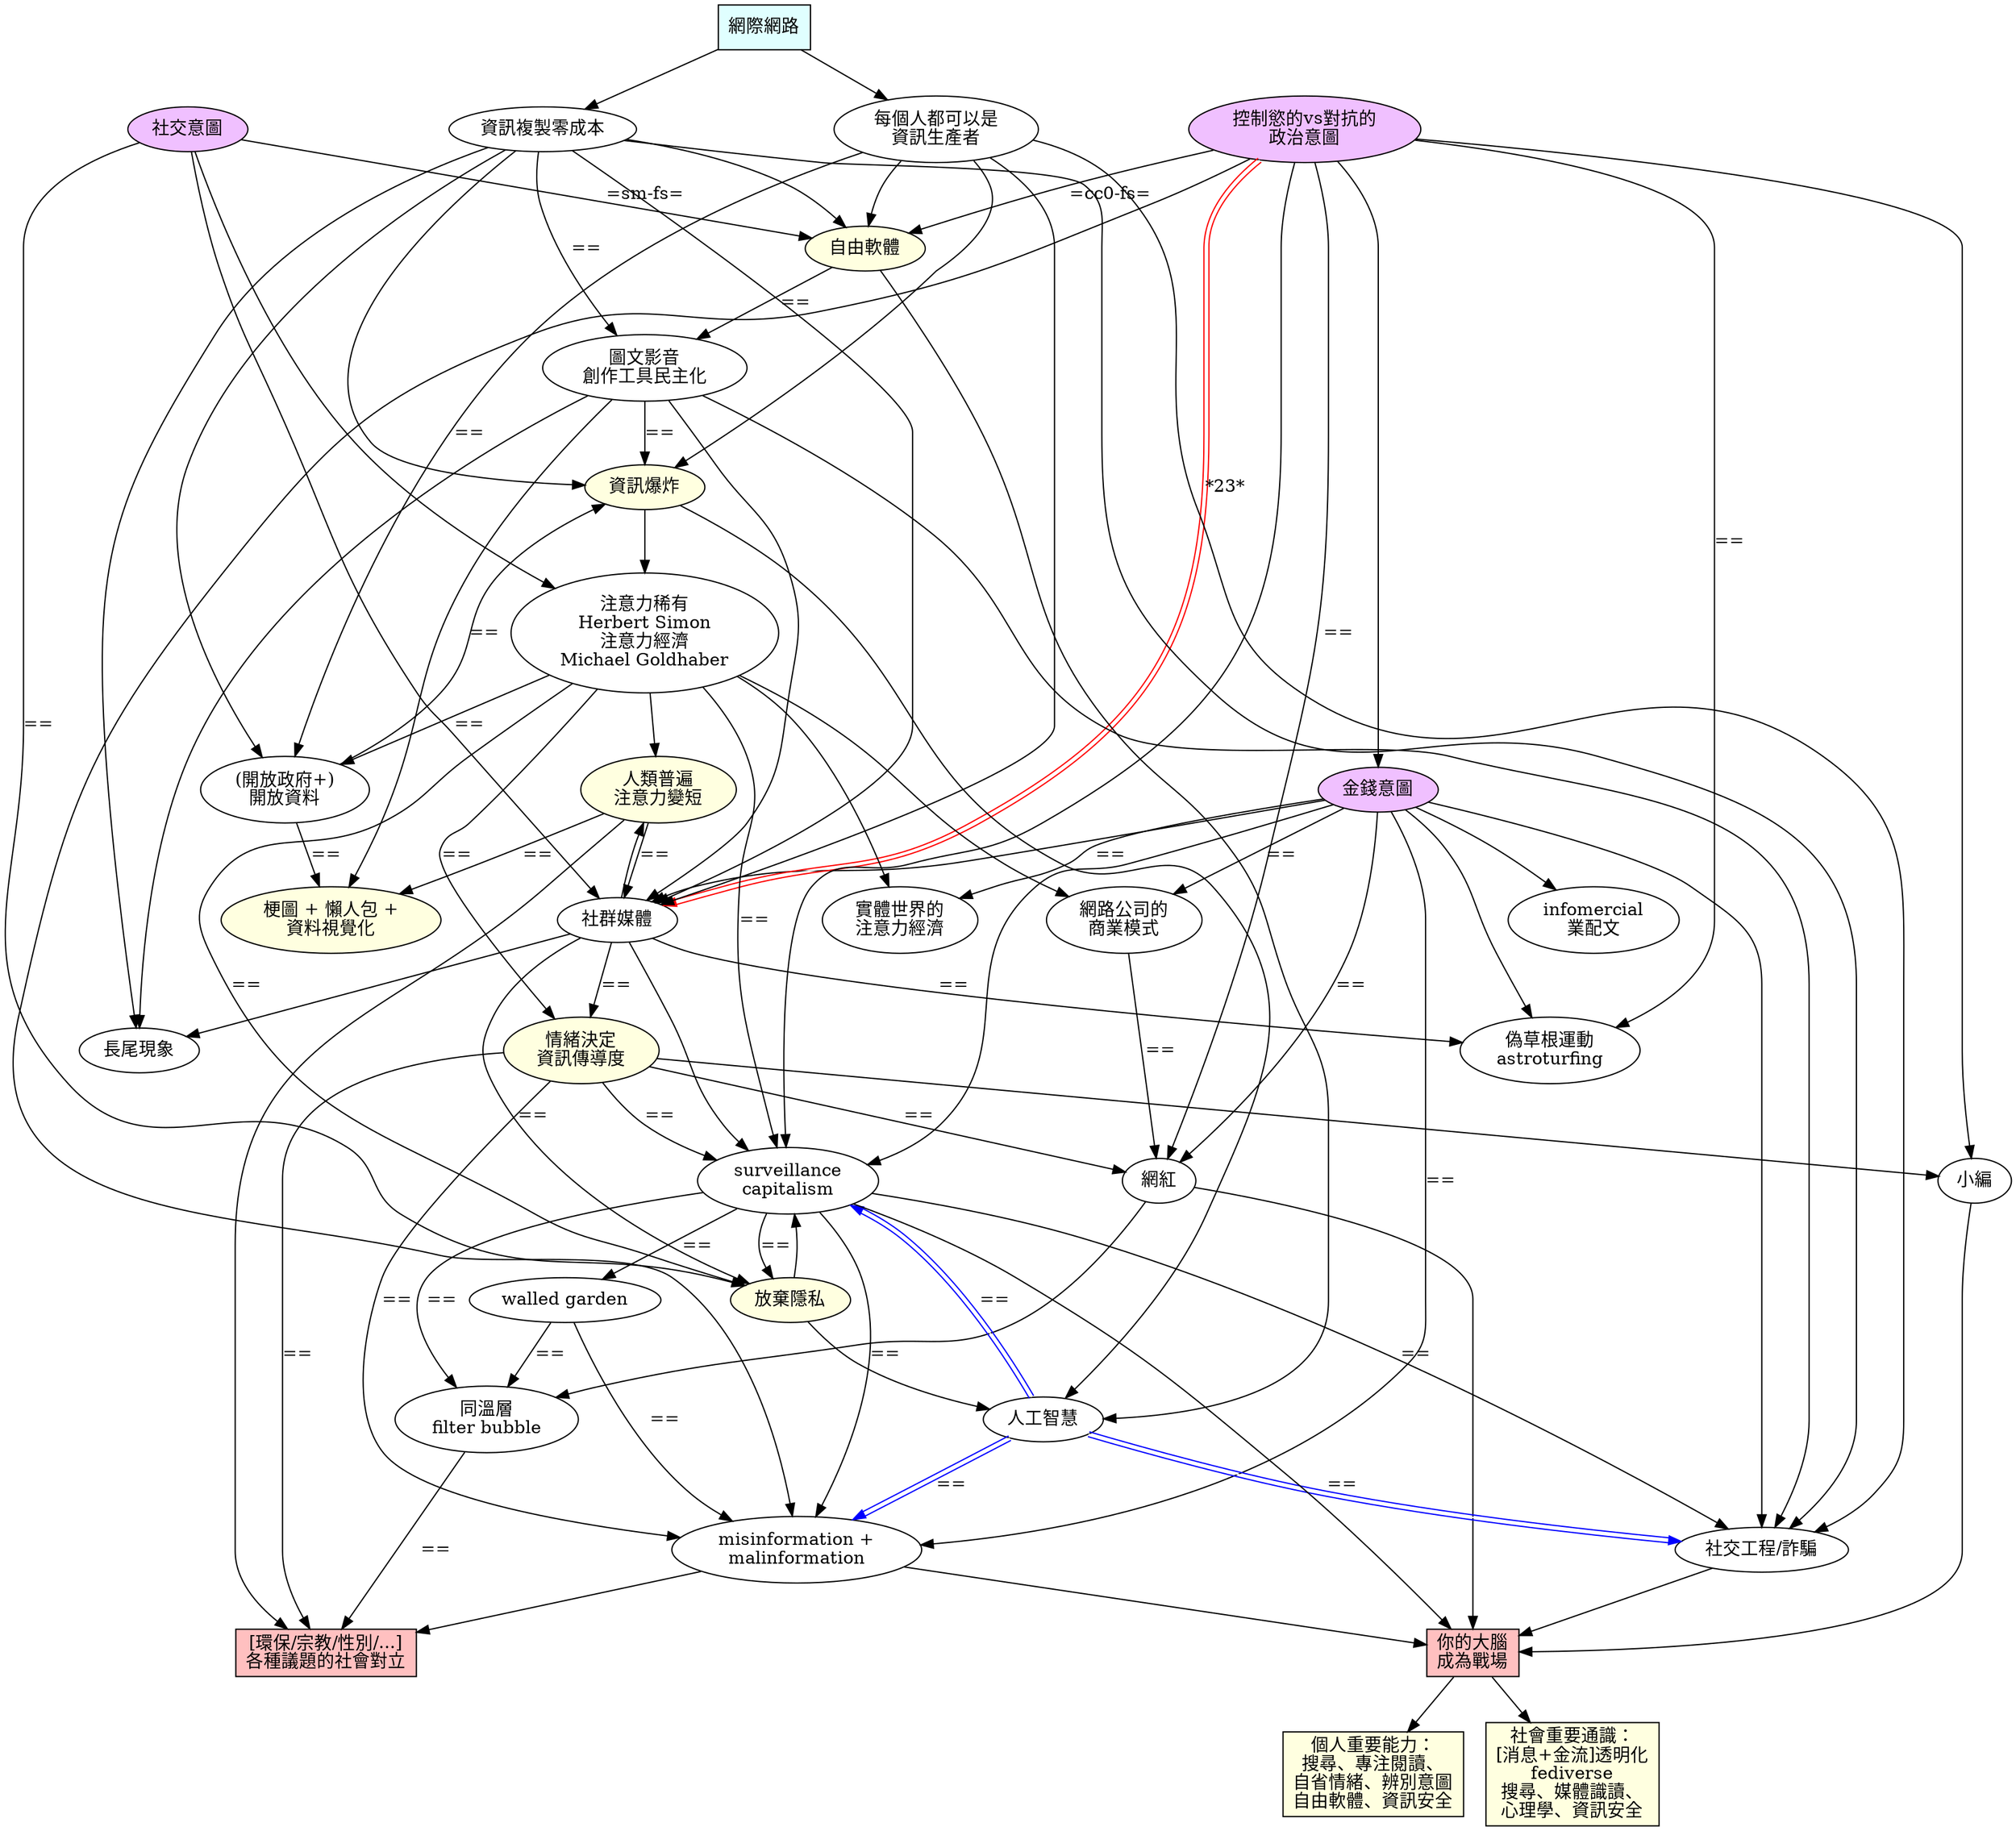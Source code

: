 digraph "頭腦爭霸戰" {

    rankdir = TB;
    overlap = scale;

    social_motivation [ label="社交意圖"; style=filled; fillcolor="#f0c0ff" ];
    monetary_motivation [ label="金錢意圖"; style=filled; fillcolor="#f0c0ff" ];
    political_motivation [ label="控制慾的vs對抗的\n政治意圖"; style=filled; fillcolor="#f0c0ff" ];
    internet [ shape=rectangle; label="網際網路" style=filled; fillcolor="#e0ffff" ];
    copy_cost_0 [ label="資訊複製零成本" ];
    open_data [ label="(開放政府+)\n開放資料" ];
    everone_producer [ label="每個人都可以是\n資訊生產者" ];
    free_software [ label="自由軟體"; style=filled; fillcolor="#ffffe0" ];
    dem_prod_tool [ label="圖文影音\n創作工具民主化" ];
    info_explosion [ label="資訊爆炸"; style=filled; fillcolor="#ffffe0" ];
    attention_scarcity [ label="注意力稀有\nHerbert Simon\n注意力經濟\nMichael Goldhaber" ];
    physical_ae [ label="實體世界的\n注意力經濟" ];
    social_media [ label="社群媒體" ];
    astroturfing [ label="偽草根運動\nastroturfing" ];
    emotion [ label="情緒決定\n資訊傳導度"; style=filled; fillcolor="#ffffe0" ];
    attention_span [ label="人類普遍\n注意力變短"; style=filled; fillcolor="#ffffe0" ];
    visualization [ label="梗圖 + 懶人包 +\n資料視覺化"; style=filled; fillcolor="#ffffe0" ];
    long_tail [ label="長尾現象" ];
    infomercial [ label="infomercial\n業配文" ];
    kol [ label="網紅" ];
    google_bm [ label="網路公司的\n商業模式" ];
    artificial_intelligence [ label="人工智慧" ];
    misinformation [ label="misinformation +\nmalinformation" ];
    giving_up_privacy [ label="放棄隱私"; style=filled; fillcolor="#ffffe0" ];
    filter_bubble [ label="同溫層\nfilter bubble" ];
    surveillance_capitalism [ label="surveillance\ncapitalism" ];
    walled_garden [ label="walled garden" ];
    social_engineering [ label="社交工程/詐騙" ];
    editor [ label="小編" ];
    your_brain [ shape=rectangle; label="你的大腦\n成為戰場"; style=filled; fillcolor="#ffc0c0" ];
    conflict [ shape=rectangle; label="[環保/宗教/性別/...]\n各種議題的社會對立"; style=filled; fillcolor="#ffc0c0"; ];
    important_personal [ shape=rectangle; label="個人重要能力：\n搜尋、專注閱讀、\n自省情緒、辨別意圖\n自由軟體、資訊安全"; style=filled; fillcolor="#ffffe0" ];
    important_societal [ shape=rectangle; label="社會重要通識：\n[消息+金流]透明化\nfediverse\n搜尋、媒體識讀、\n心理學、資訊安全"; style=filled; fillcolor="#ffffe0" ];

    # # # # # # # # # # # # # # # # # # # # 

    # 一、 驅動力

    political_motivation -> monetary_motivation;

    # 二、 從網際網路到...

    internet -> { copy_cost_0 everone_producer } -> free_software
    political_motivation -> free_software [ label="=cc0-fs="; labeltooltip="革奴計畫" ];
    social_motivation -> free_software [ label="=sm-fs="; labeltooltip="reputation economy\nexposure culture"];


    free_software -> dem_prod_tool [ label="=="; labeltooltip="inkscape\ngimp\naudacity\n價格競爭" ];
    copy_cost_0 -> dem_prod_tool [ label="=="; labeltooltip="盜版" ];
    { everone_producer copy_cost_0 } -> { info_explosion social_engineering };
    dem_prod_tool -> info_explosion [ label="=="; labeltooltip="衍生創作" ];
    dem_prod_tool -> social_engineering;
    { social_motivation info_explosion } -> attention_scarcity;
    { social_motivation dem_prod_tool everone_producer copy_cost_0 } -> social_media;
    political_motivation -> social_media [ color="#ff0000:white:#ff0000"; label="*23*"; labeltooltip="言論管制的集權國家\n网络安全法第二十八条" ];
    { dem_prod_tool copy_cost_0 social_media } -> long_tail;
    monetary_motivation -> physical_ae [ label="=="; labeltooltip="四川航空 免費巴士\ndigital license plate ads" ];
    attention_scarcity -> physical_ae;
    attention_scarcity -> giving_up_privacy [ label="=="; labeltooltip="selfie" ];
    attention_scarcity -> emotion [ label="=="; labeltooltip="下標題技巧" ];
    attention_scarcity -> open_data [ label="=="; labeltooltip="創用CC" ];
    attention_scarcity -> attention_span;
    social_media -> attention_span;
    attention_span -> social_media [ label="=="; labeltooltip="blog=>twitter\nyoutube=>抖音" ];
    social_media -> giving_up_privacy [ label="=="; labeltooltip="venmo\nthisisyourdigitallife\n300個讚\n元宇宙頭盔\n网络安全法第二十八条\ntiktok 追蹤鍵盤" ];
    social_media -> emotion [ label="=="; labeltooltip="回想個人經驗" ];
    everone_producer -> open_data [ label="=="; labeltooltip="維基百科\n開放街圖" ];
    copy_cost_0 -> open_data -> info_explosion;
    open_data -> visualization [ label="=="; labeltooltip="Hans Rosling\nOWID" ];
    dem_prod_tool -> visualization [ label="=="; labeltooltip="metabase\ngrafana\nplotly\ngnuplot\nscatplot" ];
    attention_span -> visualization [ label="=="; labeltooltip="infographics" ];
    social_motivation -> giving_up_privacy [ label="=="; labeltooltip="FOMO\nzenly"; ];
    { free_software info_explosion giving_up_privacy } -> artificial_intelligence;
    { monetary_motivation social_media giving_up_privacy } -> surveillance_capitalism;
    attention_scarcity -> surveillance_capitalism [ label="=="; labeltooltip="targeted advertisement"; ];
    kol -> filter_bubble;
    surveillance_capitalism -> filter_bubble [ label="=="; labeltooltip="你也會喜歡\n劍橋分析" ];
    { attention_span misinformation } -> conflict;
    filter_bubble -> conflict [ label="=="; labeltooltip="fan wars" ];
    surveillance_capitalism -> giving_up_privacy [ label="=="; labeltooltip="誘勸改用app\napp內建瀏覽器\n臉書打亂網址" ];
    surveillance_capitalism -> walled_garden [ label="=="; labeltooltip="臉書登入才能讀\nlineline voom？\n抖音？\nbilibili？" ];
    surveillance_capitalism -> social_engineering [ label="=="; labeltooltip="黑市個資" ];
    surveillance_capitalism -> misinformation [ label="=="; labeltooltip="劍橋分析" ];
    walled_garden -> misinformation [ label="=="; labeltooltip="臉書禁備份\nline 群組\nline 內建瀏覽器不能搜尋\nline voom？" ];
    walled_garden -> filter_bubble [ label="=="; labeltooltip="line 群組\nline 內建瀏覽器不能搜尋" ];
    monetary_motivation -> { social_media social_engineering infomercial astroturfing };
    attention_scarcity -> google_bm;
    monetary_motivation ->  google_bm [ label="=="; labeltooltip="google\nyoutube\n臉書" ];
    google_bm -> kol [ label="=="; labeltooltip="抖內\n工商服務\n拍賣直播" ];
    social_media -> astroturfing [ label="=="; labeltooltip="we sell likes\n監獄網評員\ntwitter INFO OPs archive" ];
    political_motivation -> astroturfing [ label="=="; labeltooltip="蜂蜜檸檬韓粉美國\n" ];
    monetary_motivation -> misinformation [ label="=="; labeltooltip="馬其頓 假新聞\n真相製造機" ];
    political_motivation -> { editor misinformation surveillance_capitalism };
    political_motivation -> kol [ label="=="; labeltooltip="解放軍南部戰區 對台自媒體及輿論分隊\n大翻譯運動" ];
    monetary_motivation -> kol [ label="=="; labeltooltip="most super chatted on youtube" ];
    emotion -> editor;
    emotion -> surveillance_capitalism [ label="=="; labeltooltip="一個怒值五個讚" ];
    emotion -> kol [ label="=="; labeltooltip="蔡阿嘎、鼻妹、視網膜\n波特王、斯坦\n朱學恒、館長\nYuri Bezmenov" ];
    emotion -> conflict [ label="=="; labeltooltip="社會運動\nYuri Bezmenov" ];
    emotion -> misinformation [ label="=="; labeltooltip="盜版/山寨/仿冒\n\npredatory journal?\n很多孩子走了\n近二週致死率全球第三高\n只改一個字的「引導腦補」認知戰\n側翼" ];
    artificial_intelligence -> surveillance_capitalism [color="#0000ff:white:#0000ff"; label="=="; labeltooltip="劍橋分析 2.0" ];
    artificial_intelligence -> social_engineering [color="#0000ff:white:#0000ff"; label="=="; labeltooltip="deepfake" ];
    artificial_intelligence -> misinformation [color="#0000ff:white:#0000ff"; label="=="; labeltooltip="deepfake\n劍橋分析 2.0" ];
    { kol editor misinformation surveillance_capitalism social_engineering } -> your_brain -> { important_personal important_societal }
}

